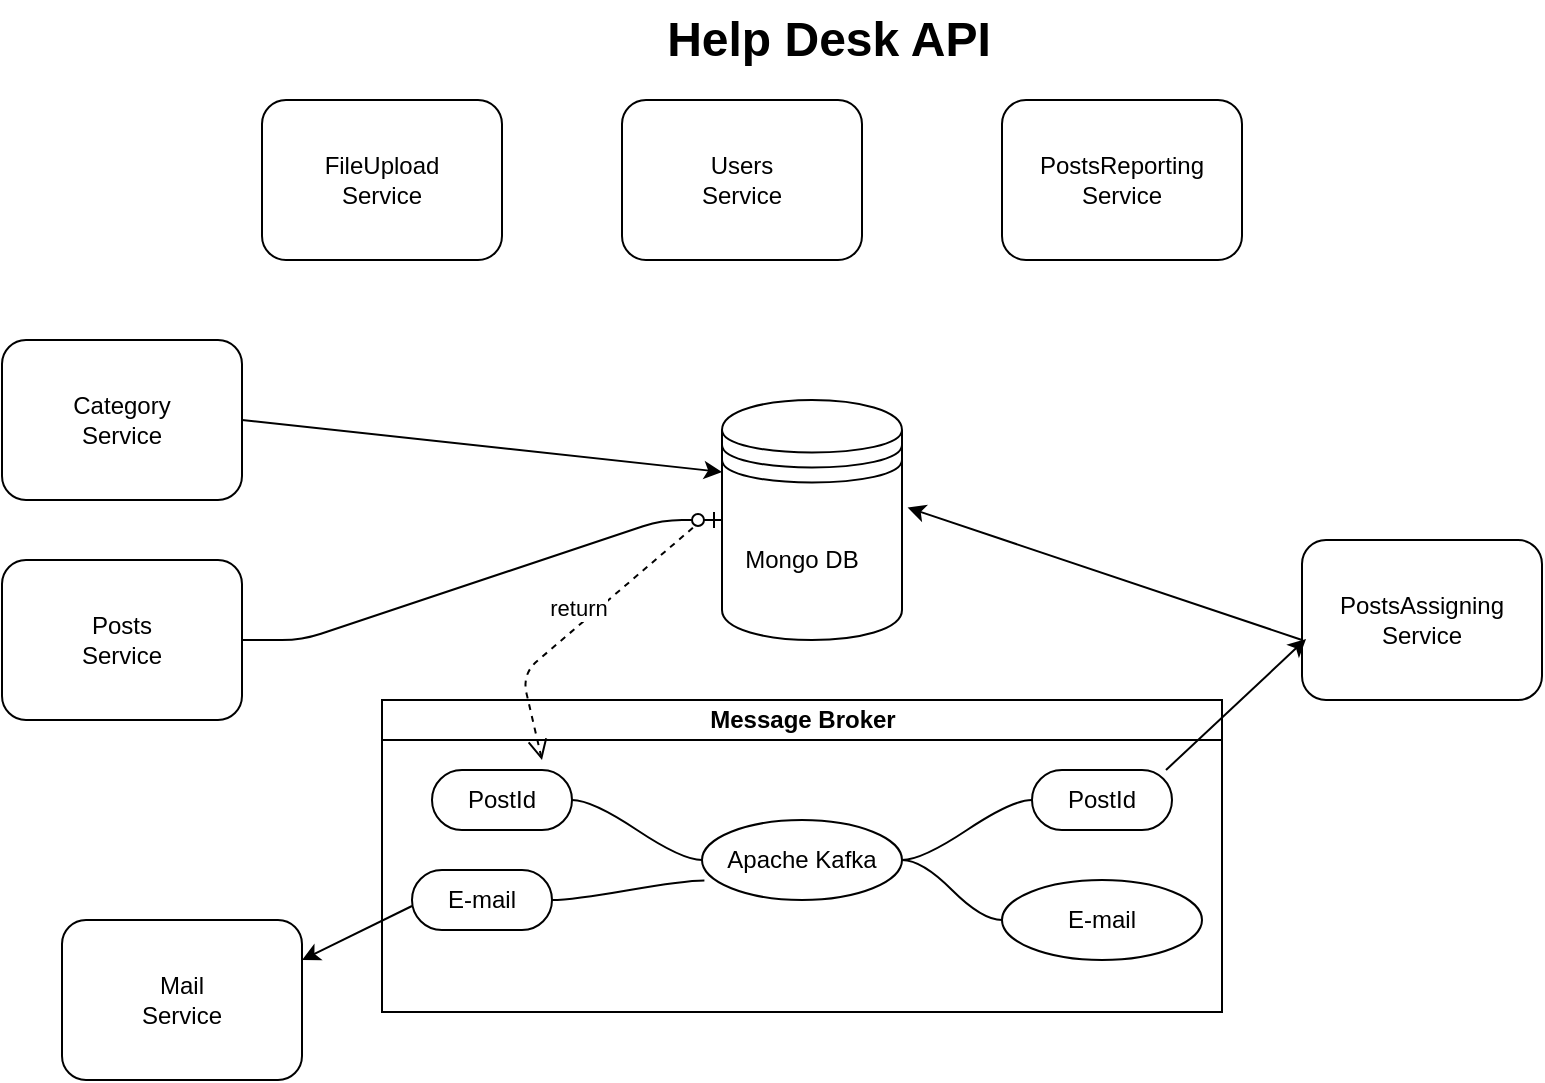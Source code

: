 <mxfile version="14.1.2" type="device"><diagram id="i0QKYuTkVu3NXhD5oa9z" name="Page-1"><mxGraphModel dx="1038" dy="548" grid="1" gridSize="10" guides="1" tooltips="1" connect="1" arrows="1" fold="1" page="1" pageScale="1" pageWidth="850" pageHeight="1100" math="0" shadow="0"><root><mxCell id="0"/><mxCell id="1" parent="0"/><mxCell id="Xsb3I-IJ_iOaT5h9NVrV-1" value="Help Desk API" style="text;strokeColor=none;fillColor=none;html=1;fontSize=24;fontStyle=1;verticalAlign=middle;align=center;" parent="1" vertex="1"><mxGeometry x="325" y="30" width="235" height="40" as="geometry"/></mxCell><mxCell id="Xsb3I-IJ_iOaT5h9NVrV-2" value="" style="shape=datastore;whiteSpace=wrap;html=1;" parent="1" vertex="1"><mxGeometry x="390" y="230" width="90" height="120" as="geometry"/></mxCell><mxCell id="Xsb3I-IJ_iOaT5h9NVrV-3" value="Posts&lt;br&gt;Service" style="shape=ext;rounded=1;html=1;whiteSpace=wrap;" parent="1" vertex="1"><mxGeometry x="30" y="310" width="120" height="80" as="geometry"/></mxCell><mxCell id="Xsb3I-IJ_iOaT5h9NVrV-4" value="Category&lt;br&gt;Service" style="shape=ext;rounded=1;html=1;whiteSpace=wrap;" parent="1" vertex="1"><mxGeometry x="30" y="200" width="120" height="80" as="geometry"/></mxCell><mxCell id="Xsb3I-IJ_iOaT5h9NVrV-5" value="FileUpload&lt;br&gt;Service" style="shape=ext;rounded=1;html=1;whiteSpace=wrap;" parent="1" vertex="1"><mxGeometry x="160" y="80" width="120" height="80" as="geometry"/></mxCell><mxCell id="Xsb3I-IJ_iOaT5h9NVrV-6" value="Users&lt;br&gt;Service" style="shape=ext;rounded=1;html=1;whiteSpace=wrap;" parent="1" vertex="1"><mxGeometry x="340" y="80" width="120" height="80" as="geometry"/></mxCell><mxCell id="Xsb3I-IJ_iOaT5h9NVrV-7" value="PostsReporting&lt;br&gt;Service" style="shape=ext;rounded=1;html=1;whiteSpace=wrap;" parent="1" vertex="1"><mxGeometry x="530" y="80" width="120" height="80" as="geometry"/></mxCell><mxCell id="Xsb3I-IJ_iOaT5h9NVrV-8" value="PostsAssigning&lt;br&gt;Service" style="shape=ext;rounded=1;html=1;whiteSpace=wrap;" parent="1" vertex="1"><mxGeometry x="680" y="300" width="120" height="80" as="geometry"/></mxCell><mxCell id="Xsb3I-IJ_iOaT5h9NVrV-9" value="Mail&lt;br&gt;Service" style="shape=ext;rounded=1;html=1;whiteSpace=wrap;" parent="1" vertex="1"><mxGeometry x="60" y="490" width="120" height="80" as="geometry"/></mxCell><mxCell id="Xsb3I-IJ_iOaT5h9NVrV-25" value="Message Broker" style="swimlane;html=1;startSize=20;horizontal=1;containerType=tree;" parent="1" vertex="1"><mxGeometry x="220" y="380" width="420" height="156" as="geometry"/></mxCell><mxCell id="Xsb3I-IJ_iOaT5h9NVrV-26" value="" style="edgeStyle=entityRelationEdgeStyle;startArrow=none;endArrow=none;segment=10;curved=1;" parent="Xsb3I-IJ_iOaT5h9NVrV-25" source="Xsb3I-IJ_iOaT5h9NVrV-30" target="Xsb3I-IJ_iOaT5h9NVrV-31" edge="1"><mxGeometry relative="1" as="geometry"/></mxCell><mxCell id="Xsb3I-IJ_iOaT5h9NVrV-28" value="" style="edgeStyle=entityRelationEdgeStyle;startArrow=none;endArrow=none;segment=10;curved=1;" parent="Xsb3I-IJ_iOaT5h9NVrV-25" source="Xsb3I-IJ_iOaT5h9NVrV-30" target="Xsb3I-IJ_iOaT5h9NVrV-33" edge="1"><mxGeometry relative="1" as="geometry"/></mxCell><mxCell id="Xsb3I-IJ_iOaT5h9NVrV-30" value="Apache Kafka" style="ellipse;whiteSpace=wrap;html=1;align=center;treeFolding=1;treeMoving=1;newEdgeStyle={&quot;edgeStyle&quot;:&quot;entityRelationEdgeStyle&quot;,&quot;startArrow&quot;:&quot;none&quot;,&quot;endArrow&quot;:&quot;none&quot;,&quot;segment&quot;:10,&quot;curved&quot;:1};" parent="Xsb3I-IJ_iOaT5h9NVrV-25" vertex="1"><mxGeometry x="160" y="60" width="100" height="40" as="geometry"/></mxCell><mxCell id="Xsb3I-IJ_iOaT5h9NVrV-31" value="PostId" style="whiteSpace=wrap;html=1;rounded=1;arcSize=50;align=center;verticalAlign=middle;strokeWidth=1;autosize=1;spacing=4;treeFolding=1;treeMoving=1;newEdgeStyle={&quot;edgeStyle&quot;:&quot;entityRelationEdgeStyle&quot;,&quot;startArrow&quot;:&quot;none&quot;,&quot;endArrow&quot;:&quot;none&quot;,&quot;segment&quot;:10,&quot;curved&quot;:1};" parent="Xsb3I-IJ_iOaT5h9NVrV-25" vertex="1"><mxGeometry x="325" y="35" width="70" height="30" as="geometry"/></mxCell><mxCell id="Xsb3I-IJ_iOaT5h9NVrV-33" value="PostId" style="whiteSpace=wrap;html=1;rounded=1;arcSize=50;align=center;verticalAlign=middle;strokeWidth=1;autosize=1;spacing=4;treeFolding=1;treeMoving=1;newEdgeStyle={&quot;edgeStyle&quot;:&quot;entityRelationEdgeStyle&quot;,&quot;startArrow&quot;:&quot;none&quot;,&quot;endArrow&quot;:&quot;none&quot;,&quot;segment&quot;:10,&quot;curved&quot;:1};" parent="Xsb3I-IJ_iOaT5h9NVrV-25" vertex="1"><mxGeometry x="25" y="35" width="70" height="30" as="geometry"/></mxCell><mxCell id="Xsb3I-IJ_iOaT5h9NVrV-37" value="" style="endArrow=classic;html=1;entryX=0.017;entryY=0.618;entryDx=0;entryDy=0;entryPerimeter=0;" parent="Xsb3I-IJ_iOaT5h9NVrV-25" target="Xsb3I-IJ_iOaT5h9NVrV-8" edge="1"><mxGeometry width="50" height="50" relative="1" as="geometry"><mxPoint x="392" y="35" as="sourcePoint"/><mxPoint x="442" y="-15" as="targetPoint"/></mxGeometry></mxCell><mxCell id="Xsb3I-IJ_iOaT5h9NVrV-42" value="" style="edgeStyle=entityRelationEdgeStyle;rounded=0;orthogonalLoop=1;jettySize=auto;html=1;startArrow=none;endArrow=none;segment=10;curved=1;" parent="Xsb3I-IJ_iOaT5h9NVrV-25" source="Xsb3I-IJ_iOaT5h9NVrV-30" target="Xsb3I-IJ_iOaT5h9NVrV-43" edge="1"><mxGeometry relative="1" as="geometry"/></mxCell><mxCell id="Xsb3I-IJ_iOaT5h9NVrV-43" value="E-mail" style="ellipse;whiteSpace=wrap;html=1;align=center;treeFolding=1;treeMoving=1;newEdgeStyle={&quot;edgeStyle&quot;:&quot;entityRelationEdgeStyle&quot;,&quot;startArrow&quot;:&quot;none&quot;,&quot;endArrow&quot;:&quot;none&quot;,&quot;segment&quot;:10,&quot;curved&quot;:1};" parent="Xsb3I-IJ_iOaT5h9NVrV-25" vertex="1"><mxGeometry x="310" y="90" width="100" height="40" as="geometry"/></mxCell><mxCell id="Xsb3I-IJ_iOaT5h9NVrV-44" value="" style="edgeStyle=entityRelationEdgeStyle;startArrow=none;endArrow=none;segment=10;curved=1;exitX=0.012;exitY=0.755;exitDx=0;exitDy=0;exitPerimeter=0;" parent="Xsb3I-IJ_iOaT5h9NVrV-25" source="Xsb3I-IJ_iOaT5h9NVrV-30" target="Xsb3I-IJ_iOaT5h9NVrV-45" edge="1"><mxGeometry relative="1" as="geometry"><mxPoint x="140" y="100" as="sourcePoint"/></mxGeometry></mxCell><mxCell id="Xsb3I-IJ_iOaT5h9NVrV-45" value="E-mail" style="whiteSpace=wrap;html=1;rounded=1;arcSize=50;align=center;verticalAlign=middle;strokeWidth=1;autosize=1;spacing=4;treeFolding=1;treeMoving=1;newEdgeStyle={&quot;edgeStyle&quot;:&quot;entityRelationEdgeStyle&quot;,&quot;startArrow&quot;:&quot;none&quot;,&quot;endArrow&quot;:&quot;none&quot;,&quot;segment&quot;:10,&quot;curved&quot;:1};" parent="Xsb3I-IJ_iOaT5h9NVrV-25" vertex="1"><mxGeometry x="15" y="85" width="70" height="30" as="geometry"/></mxCell><mxCell id="Xsb3I-IJ_iOaT5h9NVrV-46" value="" style="endArrow=classic;html=1;entryX=1;entryY=0.25;entryDx=0;entryDy=0;" parent="Xsb3I-IJ_iOaT5h9NVrV-25" target="Xsb3I-IJ_iOaT5h9NVrV-9" edge="1"><mxGeometry width="50" height="50" relative="1" as="geometry"><mxPoint x="15" y="103" as="sourcePoint"/><mxPoint x="65" y="53" as="targetPoint"/></mxGeometry></mxCell><mxCell id="Xsb3I-IJ_iOaT5h9NVrV-38" value="" style="endArrow=classic;html=1;entryX=1.031;entryY=0.448;entryDx=0;entryDy=0;entryPerimeter=0;" parent="1" target="Xsb3I-IJ_iOaT5h9NVrV-2" edge="1"><mxGeometry width="50" height="50" relative="1" as="geometry"><mxPoint x="680" y="350" as="sourcePoint"/><mxPoint x="550" y="310" as="targetPoint"/></mxGeometry></mxCell><mxCell id="Xsb3I-IJ_iOaT5h9NVrV-39" value="Mongo DB" style="text;html=1;strokeColor=none;fillColor=none;align=center;verticalAlign=middle;whiteSpace=wrap;rounded=0;" parent="1" vertex="1"><mxGeometry x="390" y="300" width="80" height="20" as="geometry"/></mxCell><mxCell id="Xsb3I-IJ_iOaT5h9NVrV-47" value="" style="endArrow=classic;html=1;exitX=1;exitY=0.5;exitDx=0;exitDy=0;entryX=0;entryY=0.3;entryDx=0;entryDy=0;" parent="1" source="Xsb3I-IJ_iOaT5h9NVrV-4" target="Xsb3I-IJ_iOaT5h9NVrV-2" edge="1"><mxGeometry width="50" height="50" relative="1" as="geometry"><mxPoint x="400" y="360" as="sourcePoint"/><mxPoint x="380" y="290" as="targetPoint"/></mxGeometry></mxCell><mxCell id="Xsb3I-IJ_iOaT5h9NVrV-53" value="return" style="html=1;verticalAlign=bottom;endArrow=open;dashed=1;endSize=8;" parent="1" edge="1"><mxGeometry relative="1" as="geometry"><mxPoint x="300" y="410" as="targetPoint"/><mxPoint x="380" y="290" as="sourcePoint"/><Array as="points"><mxPoint x="290" y="367"/><mxPoint x="300" y="410"/></Array></mxGeometry></mxCell><mxCell id="Xsb3I-IJ_iOaT5h9NVrV-55" value="" style="edgeStyle=entityRelationEdgeStyle;fontSize=12;html=1;endArrow=ERzeroToOne;endFill=1;entryX=0;entryY=0.5;entryDx=0;entryDy=0;" parent="1" target="Xsb3I-IJ_iOaT5h9NVrV-2" edge="1"><mxGeometry width="100" height="100" relative="1" as="geometry"><mxPoint x="150" y="350" as="sourcePoint"/><mxPoint x="250" y="250" as="targetPoint"/></mxGeometry></mxCell></root></mxGraphModel></diagram></mxfile>